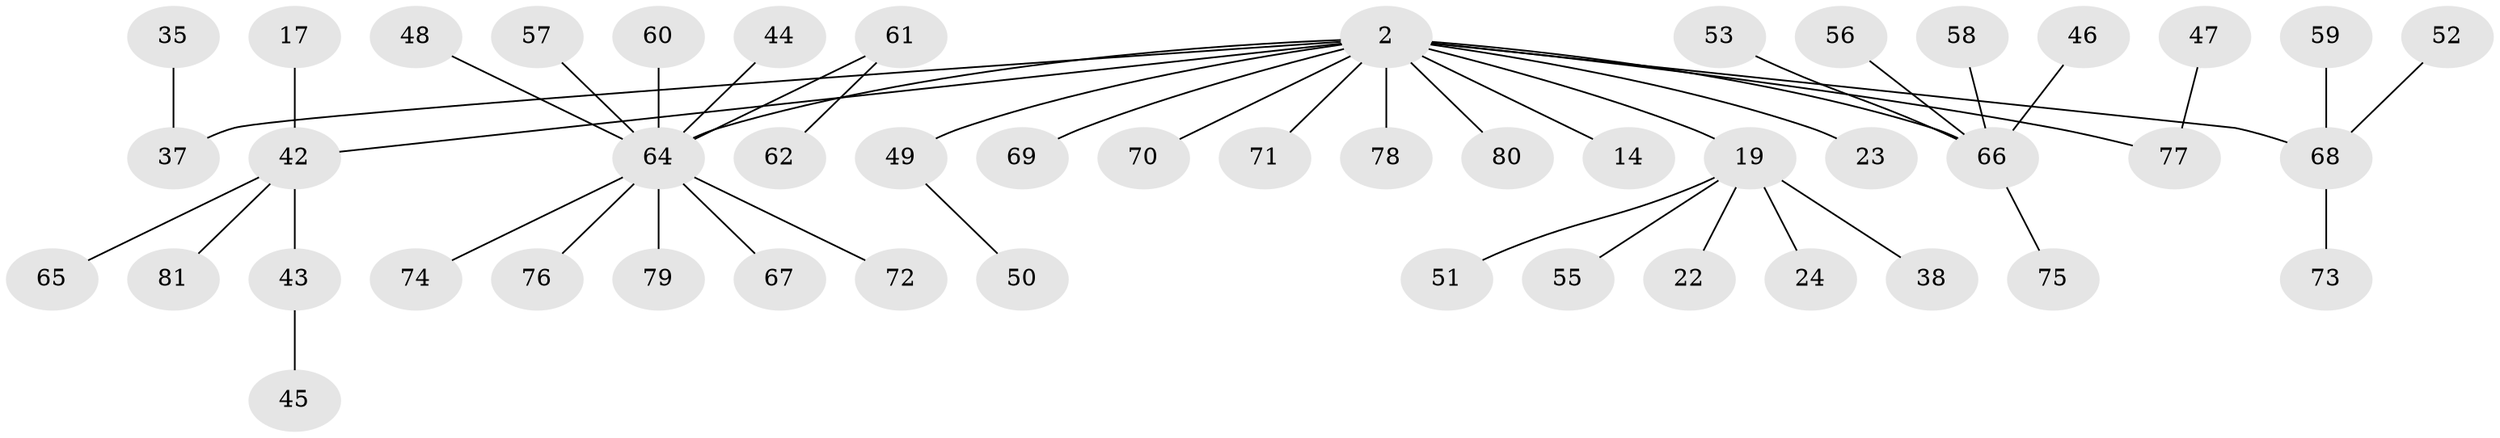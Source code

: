 // original degree distribution, {6: 0.024691358024691357, 17: 0.012345679012345678, 4: 0.08641975308641975, 1: 0.6419753086419753, 2: 0.16049382716049382, 10: 0.012345679012345678, 5: 0.012345679012345678, 3: 0.037037037037037035, 7: 0.012345679012345678}
// Generated by graph-tools (version 1.1) at 2025/50/03/04/25 21:50:25]
// undirected, 48 vertices, 47 edges
graph export_dot {
graph [start="1"]
  node [color=gray90,style=filled];
  2;
  14 [super="+7"];
  17;
  19 [super="+3+16"];
  22;
  23;
  24;
  35;
  37 [super="+32"];
  38;
  42 [super="+15"];
  43;
  44;
  45;
  46;
  47;
  48;
  49;
  50;
  51;
  52;
  53;
  55;
  56;
  57;
  58;
  59;
  60;
  61;
  62;
  64 [super="+27+9+29+12+21+30+31+33+34+36+39+63+40+41"];
  65;
  66 [super="+28+54"];
  67;
  68 [super="+6+26"];
  69;
  70;
  71;
  72;
  73;
  74;
  75;
  76;
  77 [super="+18"];
  78;
  79;
  80;
  81;
  2 -- 23;
  2 -- 37 [weight=2];
  2 -- 49;
  2 -- 69;
  2 -- 70;
  2 -- 71;
  2 -- 78;
  2 -- 80;
  2 -- 42;
  2 -- 64;
  2 -- 66;
  2 -- 19 [weight=2];
  2 -- 68;
  2 -- 14;
  2 -- 77;
  17 -- 42 [weight=2];
  19 -- 24;
  19 -- 51;
  19 -- 55;
  19 -- 38;
  19 -- 22;
  35 -- 37;
  42 -- 43;
  42 -- 81;
  42 -- 65;
  43 -- 45;
  44 -- 64;
  46 -- 66;
  47 -- 77;
  48 -- 64;
  49 -- 50;
  52 -- 68;
  53 -- 66;
  56 -- 66;
  57 -- 64;
  58 -- 66;
  59 -- 68;
  60 -- 64;
  61 -- 62;
  61 -- 64;
  64 -- 67;
  64 -- 74;
  64 -- 79;
  64 -- 72;
  64 -- 76;
  66 -- 75;
  68 -- 73;
}

